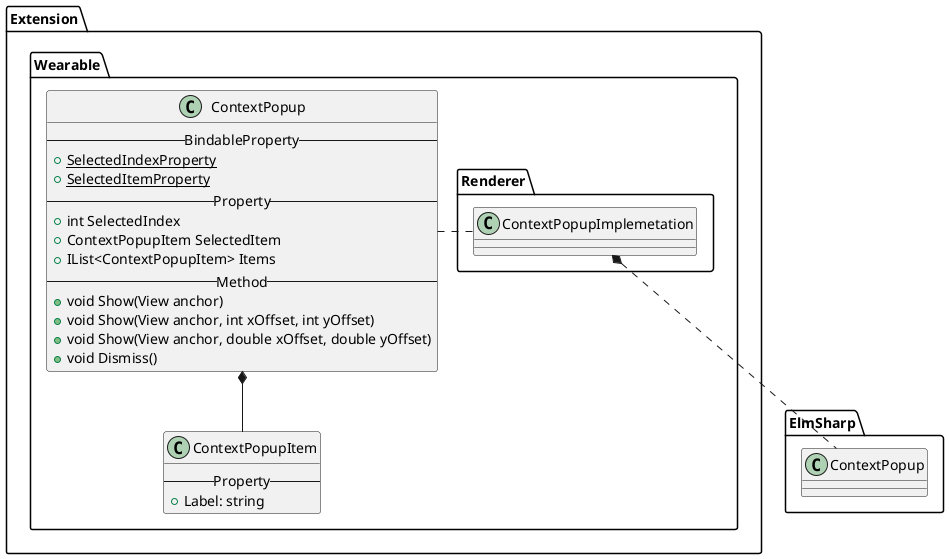 @startuml ContextPopup.png

package "Extension.Wearable" {

    class ContextPopup {
        --BindableProperty--
        {static} +SelectedIndexProperty
        {static} +SelectedItemProperty
        --Property--
        +int SelectedIndex
        +ContextPopupItem SelectedItem
        +IList<ContextPopupItem> Items
        --Method--
        +void Show(View anchor)
        +void Show(View anchor, int xOffset, int yOffset)
        +void Show(View anchor, double xOffset, double yOffset)
        +void Dismiss()
    }

    class ContextPopupItem {
        --Property--
        +Label: string
    }

    ContextPopup *-- ContextPopupItem
}

package "Extension.Wearable.Renderer" {
    class ContextPopupImplemetation
    ContextPopupImplemetation .l. ContextPopup
}

package "ElmSharp" {
    class ContextPopup
}

ContextPopupImplemetation *.. ElmSharp.ContextPopup
@enduml

@startuml IndexPage.png

package "Xamarin.Forms" {
    class MultiPage{
        --Property--
        +IList<T> Children
        +T CurrentPage
        +IEnumerable ItemsSource
        +DataTemplate ItemTemplate
        +Object SelectedItem
        --Event--
        +CurrentPageChanged
        +PagesChanged
    }
}

package "Extension.Wearable" {
   class IndexPage {
    }

    IndexPage --|> MultiPage
}


package "Extension.Wearable.Renderer" { 
    class IndexRenderer
    IndexRenderer .l. IndexPage
}

package "ElmSharp" {
    IndexRenderer ... ElmSharp.Index
    IndexRenderer *.. ElmSharp.IndexItem
    IndexRenderer ... ElmSharp.Scroller
}

@enduml

@startuml Check.png

package "Xamarin.Forms" {
    class Switch{
        --BindableProperty--
        {static} +IsToggledProperty
        --Property--
        +bool IsToggled
        --Event--
        +Toggled
    }
}

package "Extension.Wearable" {
   class Check {
        --BindableProperty--
        {static} +DisplayStyleProperty
        --Property--
        +CheckDisplayStyle DisplayStyle
    }

    enum CheckDisplayStyle {
      Default,
      Onoff,
      Small
    }

    Check *-d- CheckDisplayStyle
    Check --|> Switch
}



package "Extension.Wearable.Renderer" { 
    class CheckRenderer
    CheckRenderer .l. Check
}

package "ElmSharp" {
    class Check
}

CheckRenderer *.. ElmSharp.Check
@enduml